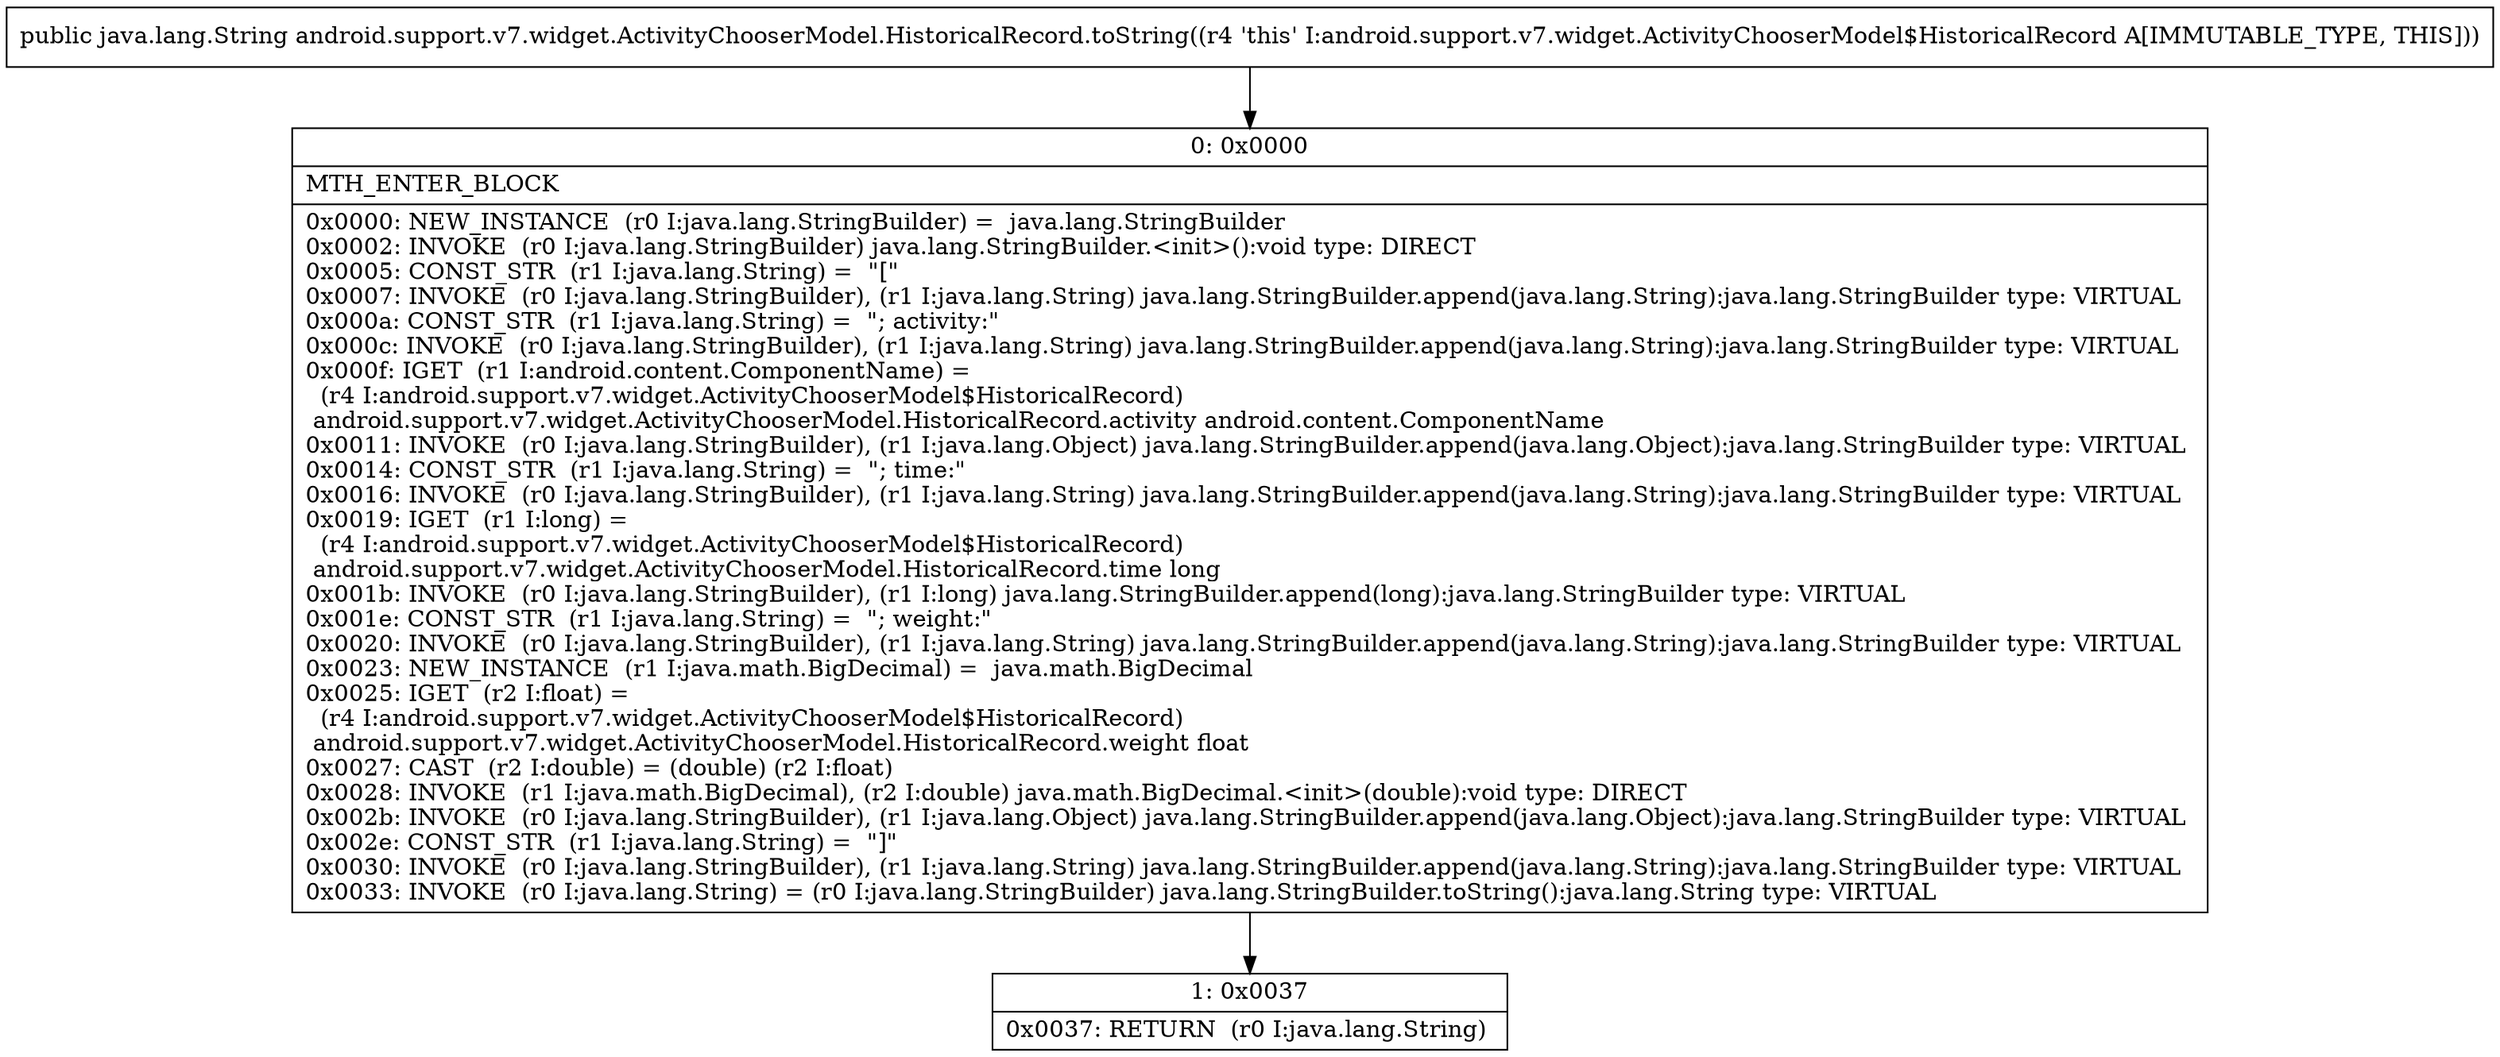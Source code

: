 digraph "CFG forandroid.support.v7.widget.ActivityChooserModel.HistoricalRecord.toString()Ljava\/lang\/String;" {
Node_0 [shape=record,label="{0\:\ 0x0000|MTH_ENTER_BLOCK\l|0x0000: NEW_INSTANCE  (r0 I:java.lang.StringBuilder) =  java.lang.StringBuilder \l0x0002: INVOKE  (r0 I:java.lang.StringBuilder) java.lang.StringBuilder.\<init\>():void type: DIRECT \l0x0005: CONST_STR  (r1 I:java.lang.String) =  \"[\" \l0x0007: INVOKE  (r0 I:java.lang.StringBuilder), (r1 I:java.lang.String) java.lang.StringBuilder.append(java.lang.String):java.lang.StringBuilder type: VIRTUAL \l0x000a: CONST_STR  (r1 I:java.lang.String) =  \"; activity:\" \l0x000c: INVOKE  (r0 I:java.lang.StringBuilder), (r1 I:java.lang.String) java.lang.StringBuilder.append(java.lang.String):java.lang.StringBuilder type: VIRTUAL \l0x000f: IGET  (r1 I:android.content.ComponentName) = \l  (r4 I:android.support.v7.widget.ActivityChooserModel$HistoricalRecord)\l android.support.v7.widget.ActivityChooserModel.HistoricalRecord.activity android.content.ComponentName \l0x0011: INVOKE  (r0 I:java.lang.StringBuilder), (r1 I:java.lang.Object) java.lang.StringBuilder.append(java.lang.Object):java.lang.StringBuilder type: VIRTUAL \l0x0014: CONST_STR  (r1 I:java.lang.String) =  \"; time:\" \l0x0016: INVOKE  (r0 I:java.lang.StringBuilder), (r1 I:java.lang.String) java.lang.StringBuilder.append(java.lang.String):java.lang.StringBuilder type: VIRTUAL \l0x0019: IGET  (r1 I:long) = \l  (r4 I:android.support.v7.widget.ActivityChooserModel$HistoricalRecord)\l android.support.v7.widget.ActivityChooserModel.HistoricalRecord.time long \l0x001b: INVOKE  (r0 I:java.lang.StringBuilder), (r1 I:long) java.lang.StringBuilder.append(long):java.lang.StringBuilder type: VIRTUAL \l0x001e: CONST_STR  (r1 I:java.lang.String) =  \"; weight:\" \l0x0020: INVOKE  (r0 I:java.lang.StringBuilder), (r1 I:java.lang.String) java.lang.StringBuilder.append(java.lang.String):java.lang.StringBuilder type: VIRTUAL \l0x0023: NEW_INSTANCE  (r1 I:java.math.BigDecimal) =  java.math.BigDecimal \l0x0025: IGET  (r2 I:float) = \l  (r4 I:android.support.v7.widget.ActivityChooserModel$HistoricalRecord)\l android.support.v7.widget.ActivityChooserModel.HistoricalRecord.weight float \l0x0027: CAST  (r2 I:double) = (double) (r2 I:float) \l0x0028: INVOKE  (r1 I:java.math.BigDecimal), (r2 I:double) java.math.BigDecimal.\<init\>(double):void type: DIRECT \l0x002b: INVOKE  (r0 I:java.lang.StringBuilder), (r1 I:java.lang.Object) java.lang.StringBuilder.append(java.lang.Object):java.lang.StringBuilder type: VIRTUAL \l0x002e: CONST_STR  (r1 I:java.lang.String) =  \"]\" \l0x0030: INVOKE  (r0 I:java.lang.StringBuilder), (r1 I:java.lang.String) java.lang.StringBuilder.append(java.lang.String):java.lang.StringBuilder type: VIRTUAL \l0x0033: INVOKE  (r0 I:java.lang.String) = (r0 I:java.lang.StringBuilder) java.lang.StringBuilder.toString():java.lang.String type: VIRTUAL \l}"];
Node_1 [shape=record,label="{1\:\ 0x0037|0x0037: RETURN  (r0 I:java.lang.String) \l}"];
MethodNode[shape=record,label="{public java.lang.String android.support.v7.widget.ActivityChooserModel.HistoricalRecord.toString((r4 'this' I:android.support.v7.widget.ActivityChooserModel$HistoricalRecord A[IMMUTABLE_TYPE, THIS])) }"];
MethodNode -> Node_0;
Node_0 -> Node_1;
}

